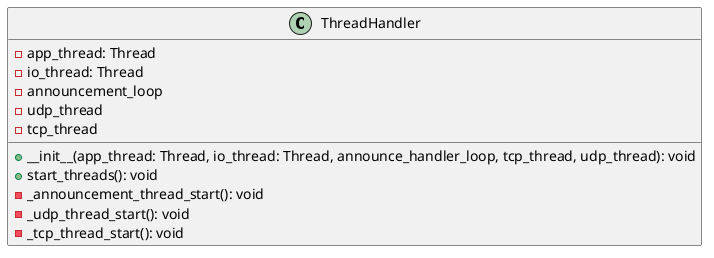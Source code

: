 @startuml
class ThreadHandler {
  - app_thread: Thread
  - io_thread: Thread
  - announcement_loop
  - udp_thread
  - tcp_thread

  + __init__(app_thread: Thread, io_thread: Thread, announce_handler_loop, tcp_thread, udp_thread): void
  + start_threads(): void
  - _announcement_thread_start(): void
  - _udp_thread_start(): void
  - _tcp_thread_start(): void
}
@enduml